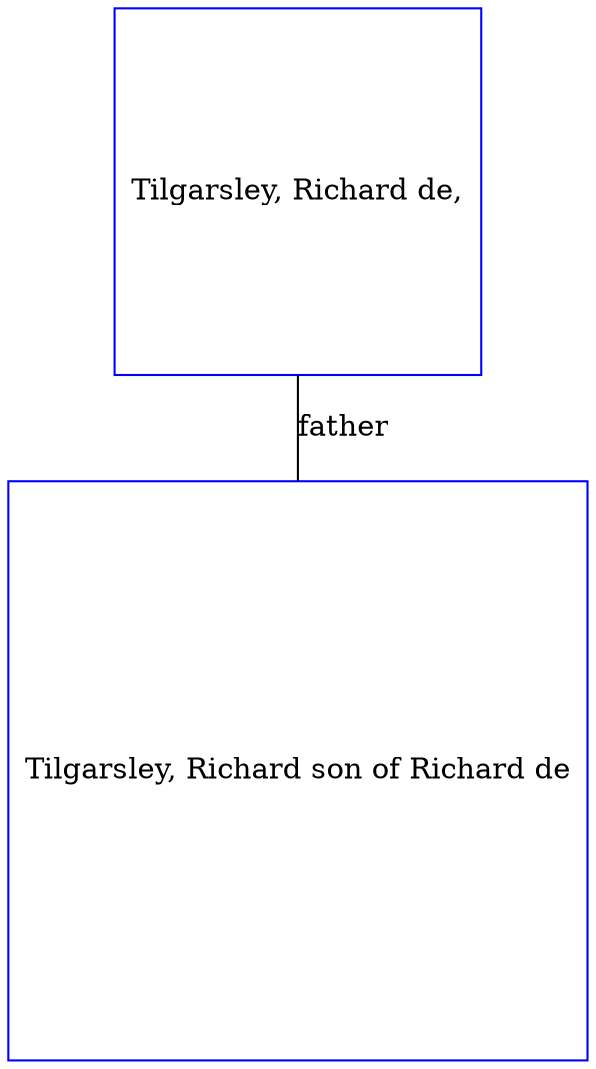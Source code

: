 digraph D {
    edge [dir=none];    node [shape=box];    "009105"   [label="Tilgarsley, Richard son of Richard de", shape=box, regular=1, color="blue"] ;
"009106"   [label="Tilgarsley, Richard de,", shape=box, regular=1, color="blue"] ;
009106->009105 [label="father",arrowsize=0.0]; 
}